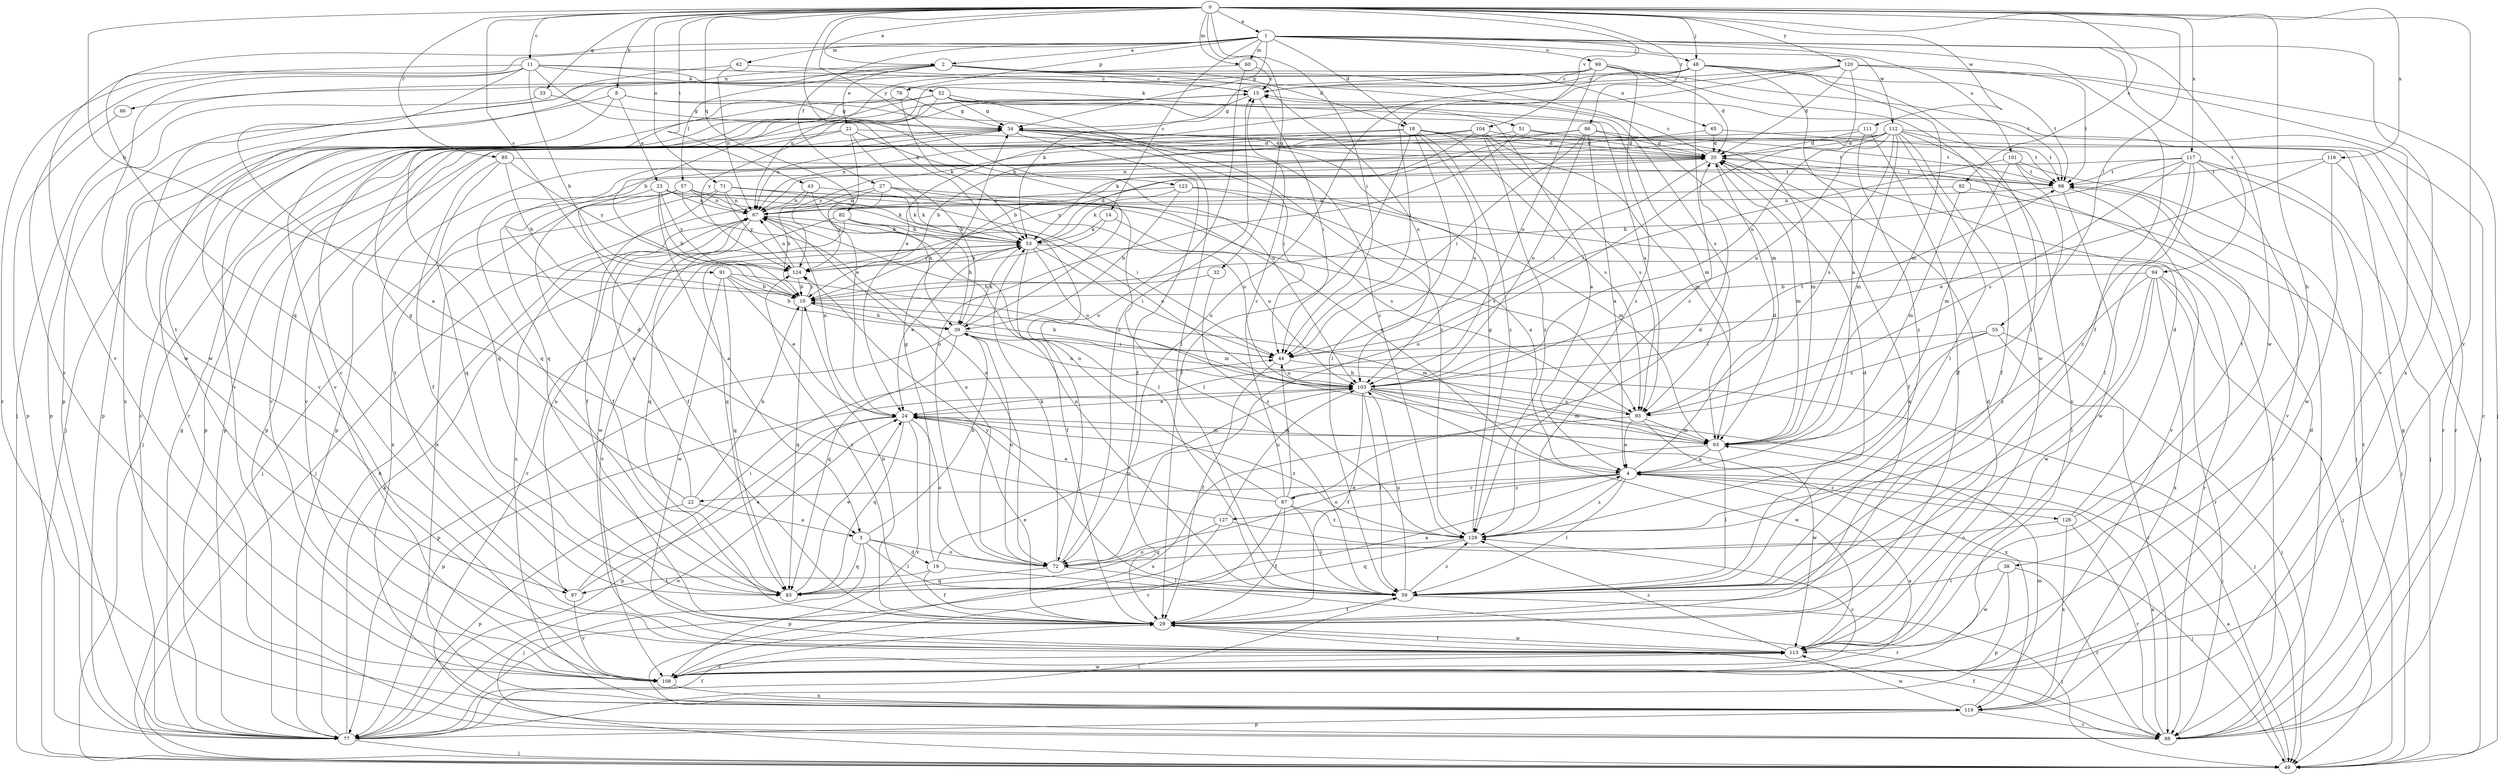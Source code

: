 strict digraph  {
0;
1;
2;
3;
4;
8;
10;
11;
14;
15;
18;
19;
20;
21;
22;
23;
24;
27;
29;
32;
33;
34;
38;
39;
43;
44;
48;
49;
51;
52;
53;
55;
57;
59;
60;
62;
63;
65;
66;
67;
71;
72;
76;
77;
82;
83;
85;
86;
87;
88;
91;
92;
93;
94;
97;
98;
99;
101;
103;
104;
108;
111;
112;
113;
116;
117;
119;
120;
123;
124;
126;
127;
129;
0 -> 1  [label=a];
0 -> 2  [label=a];
0 -> 8  [label=b];
0 -> 10  [label=b];
0 -> 11  [label=c];
0 -> 32  [label=g];
0 -> 33  [label=g];
0 -> 38  [label=h];
0 -> 39  [label=h];
0 -> 43  [label=i];
0 -> 44  [label=i];
0 -> 48  [label=j];
0 -> 55  [label=l];
0 -> 60  [label=m];
0 -> 71  [label=o];
0 -> 82  [label=q];
0 -> 85  [label=r];
0 -> 86  [label=r];
0 -> 91  [label=s];
0 -> 92  [label=s];
0 -> 104  [label=v];
0 -> 108  [label=v];
0 -> 111  [label=w];
0 -> 116  [label=x];
0 -> 117  [label=x];
0 -> 120  [label=y];
0 -> 123  [label=y];
1 -> 2  [label=a];
1 -> 14  [label=c];
1 -> 18  [label=d];
1 -> 27  [label=f];
1 -> 29  [label=f];
1 -> 34  [label=g];
1 -> 48  [label=j];
1 -> 60  [label=m];
1 -> 62  [label=m];
1 -> 76  [label=p];
1 -> 83  [label=q];
1 -> 94  [label=t];
1 -> 99  [label=u];
1 -> 101  [label=u];
1 -> 108  [label=v];
1 -> 112  [label=w];
1 -> 113  [label=w];
1 -> 119  [label=x];
2 -> 15  [label=c];
2 -> 18  [label=d];
2 -> 21  [label=e];
2 -> 57  [label=l];
2 -> 63  [label=m];
2 -> 65  [label=n];
2 -> 66  [label=n];
2 -> 77  [label=p];
2 -> 97  [label=t];
2 -> 103  [label=u];
3 -> 19  [label=d];
3 -> 39  [label=h];
3 -> 49  [label=j];
3 -> 59  [label=l];
3 -> 72  [label=o];
3 -> 83  [label=q];
4 -> 20  [label=d];
4 -> 22  [label=e];
4 -> 59  [label=l];
4 -> 87  [label=r];
4 -> 126  [label=z];
4 -> 127  [label=z];
4 -> 129  [label=z];
8 -> 23  [label=e];
8 -> 34  [label=g];
8 -> 77  [label=p];
8 -> 119  [label=x];
8 -> 129  [label=z];
10 -> 39  [label=h];
10 -> 63  [label=m];
10 -> 83  [label=q];
10 -> 124  [label=y];
11 -> 3  [label=a];
11 -> 10  [label=b];
11 -> 51  [label=k];
11 -> 52  [label=k];
11 -> 53  [label=k];
11 -> 88  [label=r];
11 -> 93  [label=s];
11 -> 108  [label=v];
11 -> 113  [label=w];
14 -> 53  [label=k];
14 -> 83  [label=q];
14 -> 103  [label=u];
15 -> 34  [label=g];
15 -> 44  [label=i];
15 -> 108  [label=v];
18 -> 20  [label=d];
18 -> 29  [label=f];
18 -> 59  [label=l];
18 -> 67  [label=n];
18 -> 77  [label=p];
18 -> 88  [label=r];
18 -> 93  [label=s];
18 -> 103  [label=u];
18 -> 129  [label=z];
19 -> 29  [label=f];
19 -> 34  [label=g];
19 -> 88  [label=r];
19 -> 97  [label=t];
19 -> 103  [label=u];
20 -> 15  [label=c];
20 -> 29  [label=f];
20 -> 44  [label=i];
20 -> 63  [label=m];
20 -> 97  [label=t];
20 -> 98  [label=t];
21 -> 20  [label=d];
21 -> 24  [label=e];
21 -> 39  [label=h];
21 -> 49  [label=j];
21 -> 83  [label=q];
21 -> 103  [label=u];
22 -> 3  [label=a];
22 -> 10  [label=b];
22 -> 34  [label=g];
22 -> 67  [label=n];
22 -> 77  [label=p];
23 -> 3  [label=a];
23 -> 10  [label=b];
23 -> 29  [label=f];
23 -> 59  [label=l];
23 -> 67  [label=n];
23 -> 88  [label=r];
23 -> 124  [label=y];
24 -> 63  [label=m];
24 -> 67  [label=n];
24 -> 72  [label=o];
24 -> 77  [label=p];
24 -> 83  [label=q];
24 -> 108  [label=v];
24 -> 129  [label=z];
27 -> 4  [label=a];
27 -> 49  [label=j];
27 -> 53  [label=k];
27 -> 59  [label=l];
27 -> 67  [label=n];
27 -> 124  [label=y];
29 -> 10  [label=b];
29 -> 24  [label=e];
29 -> 113  [label=w];
29 -> 124  [label=y];
32 -> 10  [label=b];
32 -> 129  [label=z];
33 -> 34  [label=g];
33 -> 77  [label=p];
34 -> 20  [label=d];
34 -> 29  [label=f];
34 -> 44  [label=i];
34 -> 67  [label=n];
34 -> 98  [label=t];
34 -> 108  [label=v];
34 -> 129  [label=z];
38 -> 59  [label=l];
38 -> 77  [label=p];
38 -> 88  [label=r];
38 -> 113  [label=w];
39 -> 44  [label=i];
39 -> 53  [label=k];
39 -> 72  [label=o];
39 -> 77  [label=p];
39 -> 83  [label=q];
39 -> 103  [label=u];
43 -> 10  [label=b];
43 -> 39  [label=h];
43 -> 53  [label=k];
43 -> 67  [label=n];
44 -> 10  [label=b];
44 -> 29  [label=f];
44 -> 49  [label=j];
44 -> 103  [label=u];
48 -> 4  [label=a];
48 -> 15  [label=c];
48 -> 59  [label=l];
48 -> 63  [label=m];
48 -> 67  [label=n];
48 -> 72  [label=o];
48 -> 98  [label=t];
48 -> 129  [label=z];
49 -> 4  [label=a];
51 -> 20  [label=d];
51 -> 72  [label=o];
51 -> 98  [label=t];
51 -> 108  [label=v];
52 -> 4  [label=a];
52 -> 34  [label=g];
52 -> 49  [label=j];
52 -> 59  [label=l];
52 -> 63  [label=m];
52 -> 88  [label=r];
52 -> 93  [label=s];
52 -> 108  [label=v];
52 -> 124  [label=y];
53 -> 20  [label=d];
53 -> 24  [label=e];
53 -> 29  [label=f];
53 -> 44  [label=i];
53 -> 88  [label=r];
53 -> 103  [label=u];
53 -> 108  [label=v];
53 -> 124  [label=y];
55 -> 4  [label=a];
55 -> 44  [label=i];
55 -> 49  [label=j];
55 -> 88  [label=r];
55 -> 93  [label=s];
57 -> 29  [label=f];
57 -> 49  [label=j];
57 -> 53  [label=k];
57 -> 67  [label=n];
57 -> 72  [label=o];
57 -> 93  [label=s];
57 -> 119  [label=x];
59 -> 20  [label=d];
59 -> 29  [label=f];
59 -> 49  [label=j];
59 -> 67  [label=n];
59 -> 103  [label=u];
59 -> 124  [label=y];
59 -> 129  [label=z];
60 -> 15  [label=c];
60 -> 49  [label=j];
60 -> 72  [label=o];
62 -> 15  [label=c];
62 -> 67  [label=n];
62 -> 113  [label=w];
63 -> 4  [label=a];
63 -> 24  [label=e];
63 -> 59  [label=l];
63 -> 72  [label=o];
65 -> 20  [label=d];
65 -> 67  [label=n];
65 -> 98  [label=t];
66 -> 77  [label=p];
67 -> 53  [label=k];
67 -> 72  [label=o];
67 -> 113  [label=w];
71 -> 29  [label=f];
71 -> 44  [label=i];
71 -> 67  [label=n];
71 -> 93  [label=s];
71 -> 103  [label=u];
71 -> 119  [label=x];
71 -> 124  [label=y];
72 -> 15  [label=c];
72 -> 53  [label=k];
72 -> 59  [label=l];
72 -> 83  [label=q];
76 -> 34  [label=g];
76 -> 53  [label=k];
76 -> 108  [label=v];
77 -> 15  [label=c];
77 -> 24  [label=e];
77 -> 29  [label=f];
77 -> 34  [label=g];
77 -> 49  [label=j];
77 -> 53  [label=k];
77 -> 59  [label=l];
77 -> 67  [label=n];
82 -> 39  [label=h];
82 -> 53  [label=k];
82 -> 83  [label=q];
82 -> 88  [label=r];
82 -> 103  [label=u];
83 -> 4  [label=a];
83 -> 24  [label=e];
85 -> 10  [label=b];
85 -> 29  [label=f];
85 -> 83  [label=q];
85 -> 98  [label=t];
85 -> 124  [label=y];
86 -> 4  [label=a];
86 -> 10  [label=b];
86 -> 20  [label=d];
86 -> 44  [label=i];
86 -> 63  [label=m];
86 -> 83  [label=q];
86 -> 103  [label=u];
87 -> 15  [label=c];
87 -> 20  [label=d];
87 -> 24  [label=e];
87 -> 29  [label=f];
87 -> 44  [label=i];
87 -> 59  [label=l];
87 -> 67  [label=n];
87 -> 108  [label=v];
87 -> 129  [label=z];
88 -> 4  [label=a];
88 -> 15  [label=c];
88 -> 29  [label=f];
88 -> 34  [label=g];
88 -> 98  [label=t];
91 -> 10  [label=b];
91 -> 24  [label=e];
91 -> 39  [label=h];
91 -> 63  [label=m];
91 -> 83  [label=q];
91 -> 113  [label=w];
92 -> 49  [label=j];
92 -> 63  [label=m];
92 -> 67  [label=n];
93 -> 4  [label=a];
93 -> 39  [label=h];
93 -> 63  [label=m];
93 -> 113  [label=w];
93 -> 119  [label=x];
94 -> 10  [label=b];
94 -> 49  [label=j];
94 -> 59  [label=l];
94 -> 88  [label=r];
94 -> 113  [label=w];
94 -> 119  [label=x];
94 -> 129  [label=z];
97 -> 24  [label=e];
97 -> 44  [label=i];
97 -> 67  [label=n];
97 -> 108  [label=v];
98 -> 67  [label=n];
98 -> 108  [label=v];
98 -> 113  [label=w];
99 -> 10  [label=b];
99 -> 15  [label=c];
99 -> 20  [label=d];
99 -> 53  [label=k];
99 -> 98  [label=t];
99 -> 103  [label=u];
99 -> 113  [label=w];
99 -> 129  [label=z];
101 -> 44  [label=i];
101 -> 49  [label=j];
101 -> 59  [label=l];
101 -> 63  [label=m];
101 -> 98  [label=t];
103 -> 24  [label=e];
103 -> 29  [label=f];
103 -> 49  [label=j];
103 -> 59  [label=l];
103 -> 63  [label=m];
103 -> 77  [label=p];
103 -> 93  [label=s];
103 -> 98  [label=t];
103 -> 113  [label=w];
103 -> 119  [label=x];
104 -> 10  [label=b];
104 -> 20  [label=d];
104 -> 53  [label=k];
104 -> 63  [label=m];
104 -> 77  [label=p];
104 -> 93  [label=s];
104 -> 124  [label=y];
104 -> 129  [label=z];
108 -> 4  [label=a];
108 -> 113  [label=w];
108 -> 119  [label=x];
108 -> 129  [label=z];
111 -> 20  [label=d];
111 -> 29  [label=f];
111 -> 77  [label=p];
111 -> 129  [label=z];
112 -> 20  [label=d];
112 -> 29  [label=f];
112 -> 59  [label=l];
112 -> 63  [label=m];
112 -> 72  [label=o];
112 -> 77  [label=p];
112 -> 83  [label=q];
112 -> 88  [label=r];
112 -> 93  [label=s];
112 -> 98  [label=t];
112 -> 103  [label=u];
112 -> 108  [label=v];
113 -> 15  [label=c];
113 -> 20  [label=d];
113 -> 29  [label=f];
113 -> 108  [label=v];
113 -> 129  [label=z];
116 -> 24  [label=e];
116 -> 49  [label=j];
116 -> 98  [label=t];
116 -> 113  [label=w];
117 -> 10  [label=b];
117 -> 49  [label=j];
117 -> 59  [label=l];
117 -> 88  [label=r];
117 -> 93  [label=s];
117 -> 98  [label=t];
117 -> 108  [label=v];
117 -> 124  [label=y];
117 -> 129  [label=z];
119 -> 20  [label=d];
119 -> 63  [label=m];
119 -> 67  [label=n];
119 -> 77  [label=p];
119 -> 88  [label=r];
119 -> 113  [label=w];
120 -> 15  [label=c];
120 -> 20  [label=d];
120 -> 24  [label=e];
120 -> 44  [label=i];
120 -> 49  [label=j];
120 -> 98  [label=t];
120 -> 103  [label=u];
120 -> 108  [label=v];
123 -> 4  [label=a];
123 -> 39  [label=h];
123 -> 53  [label=k];
123 -> 63  [label=m];
123 -> 67  [label=n];
124 -> 10  [label=b];
124 -> 53  [label=k];
124 -> 67  [label=n];
126 -> 20  [label=d];
126 -> 72  [label=o];
126 -> 88  [label=r];
126 -> 98  [label=t];
126 -> 119  [label=x];
127 -> 20  [label=d];
127 -> 49  [label=j];
127 -> 77  [label=p];
127 -> 83  [label=q];
127 -> 103  [label=u];
129 -> 34  [label=g];
129 -> 72  [label=o];
129 -> 83  [label=q];
}
